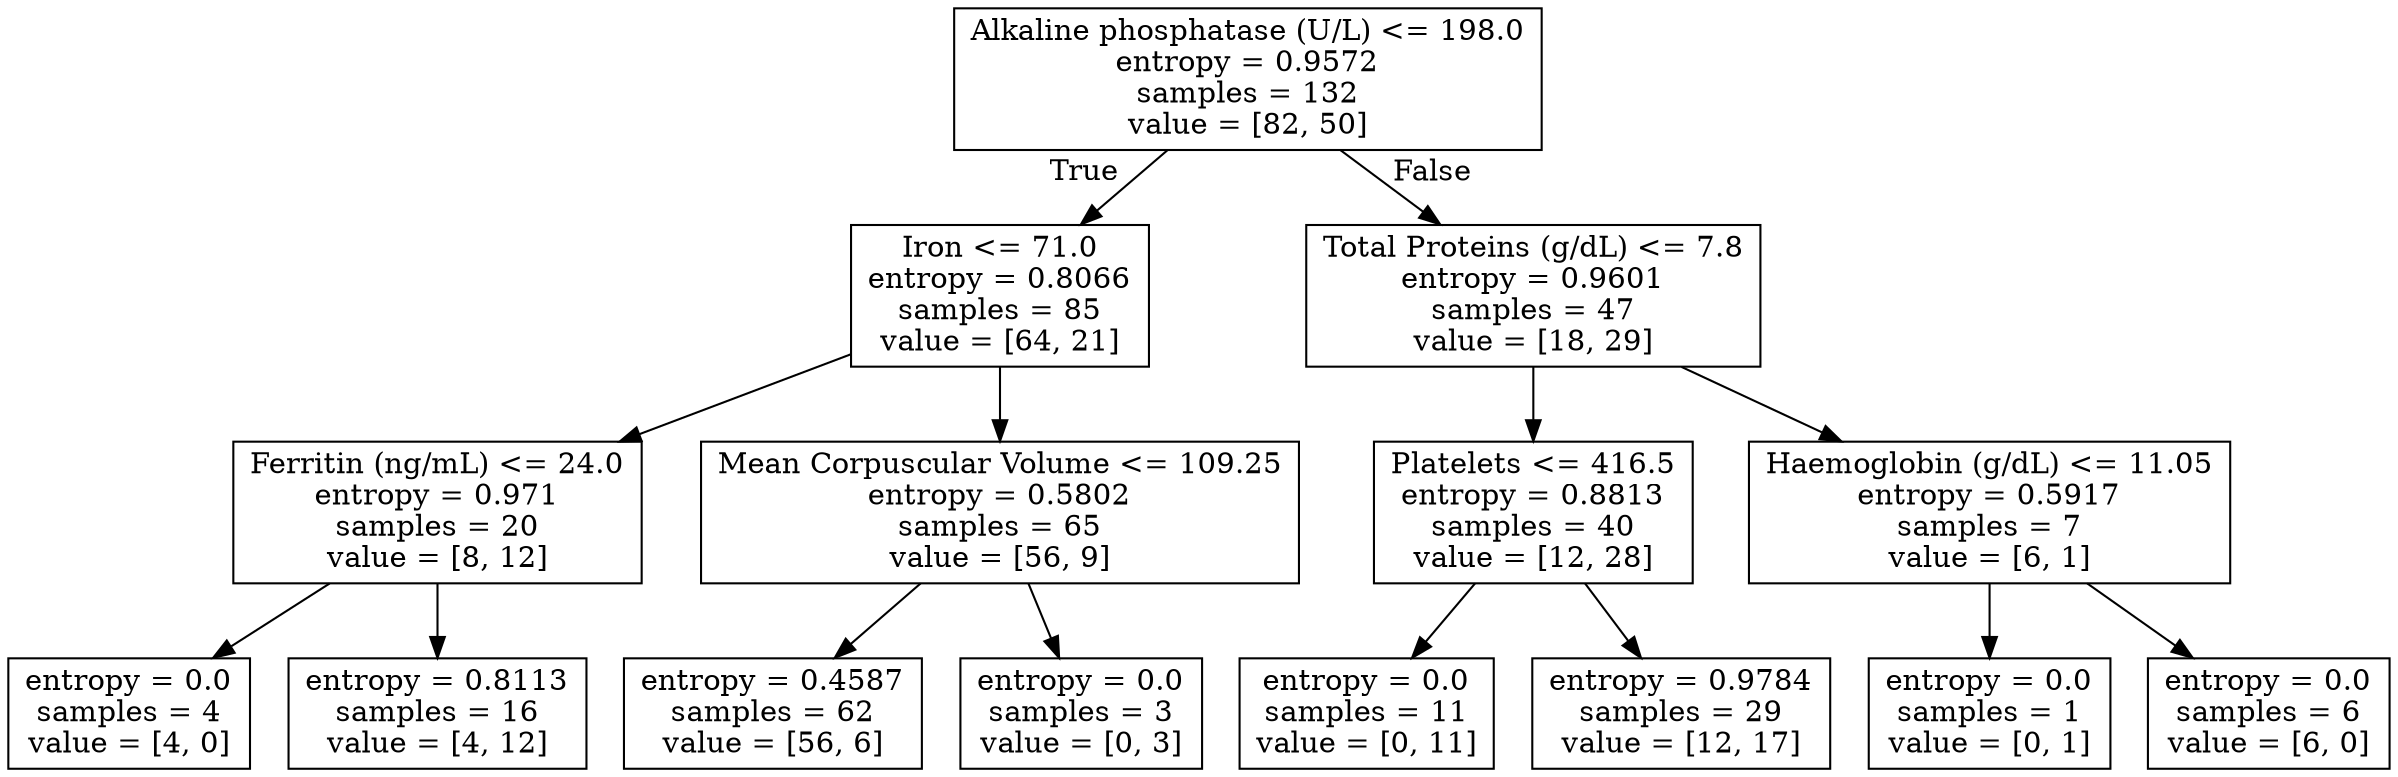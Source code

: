 digraph Tree {
node [shape=box] ;
0 [label="Alkaline phosphatase (U/L) <= 198.0\nentropy = 0.9572\nsamples = 132\nvalue = [82, 50]"] ;
1 [label="Iron <= 71.0\nentropy = 0.8066\nsamples = 85\nvalue = [64, 21]"] ;
0 -> 1 [labeldistance=2.5, labelangle=45, headlabel="True"] ;
2 [label="Ferritin (ng/mL) <= 24.0\nentropy = 0.971\nsamples = 20\nvalue = [8, 12]"] ;
1 -> 2 ;
3 [label="entropy = 0.0\nsamples = 4\nvalue = [4, 0]"] ;
2 -> 3 ;
4 [label="entropy = 0.8113\nsamples = 16\nvalue = [4, 12]"] ;
2 -> 4 ;
5 [label="Mean Corpuscular Volume <= 109.25\nentropy = 0.5802\nsamples = 65\nvalue = [56, 9]"] ;
1 -> 5 ;
6 [label="entropy = 0.4587\nsamples = 62\nvalue = [56, 6]"] ;
5 -> 6 ;
7 [label="entropy = 0.0\nsamples = 3\nvalue = [0, 3]"] ;
5 -> 7 ;
8 [label="Total Proteins (g/dL) <= 7.8\nentropy = 0.9601\nsamples = 47\nvalue = [18, 29]"] ;
0 -> 8 [labeldistance=2.5, labelangle=-45, headlabel="False"] ;
9 [label="Platelets <= 416.5\nentropy = 0.8813\nsamples = 40\nvalue = [12, 28]"] ;
8 -> 9 ;
10 [label="entropy = 0.0\nsamples = 11\nvalue = [0, 11]"] ;
9 -> 10 ;
11 [label="entropy = 0.9784\nsamples = 29\nvalue = [12, 17]"] ;
9 -> 11 ;
12 [label="Haemoglobin (g/dL) <= 11.05\nentropy = 0.5917\nsamples = 7\nvalue = [6, 1]"] ;
8 -> 12 ;
13 [label="entropy = 0.0\nsamples = 1\nvalue = [0, 1]"] ;
12 -> 13 ;
14 [label="entropy = 0.0\nsamples = 6\nvalue = [6, 0]"] ;
12 -> 14 ;
}